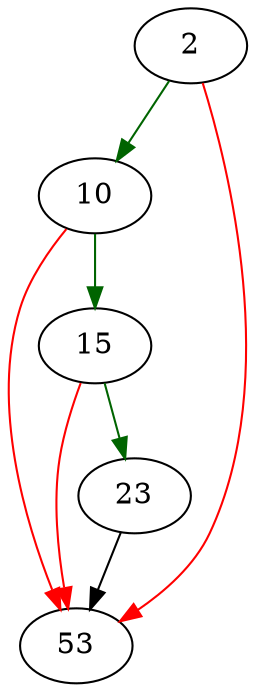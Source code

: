 strict digraph "vdbePmaWriterFinish" {
	// Node definitions.
	2 [entry=true];
	10;
	53;
	15;
	23;

	// Edge definitions.
	2 -> 10 [
		color=darkgreen
		cond=true
	];
	2 -> 53 [
		color=red
		cond=false
	];
	10 -> 53 [
		color=red
		cond=false
	];
	10 -> 15 [
		color=darkgreen
		cond=true
	];
	15 -> 53 [
		color=red
		cond=false
	];
	15 -> 23 [
		color=darkgreen
		cond=true
	];
	23 -> 53;
}